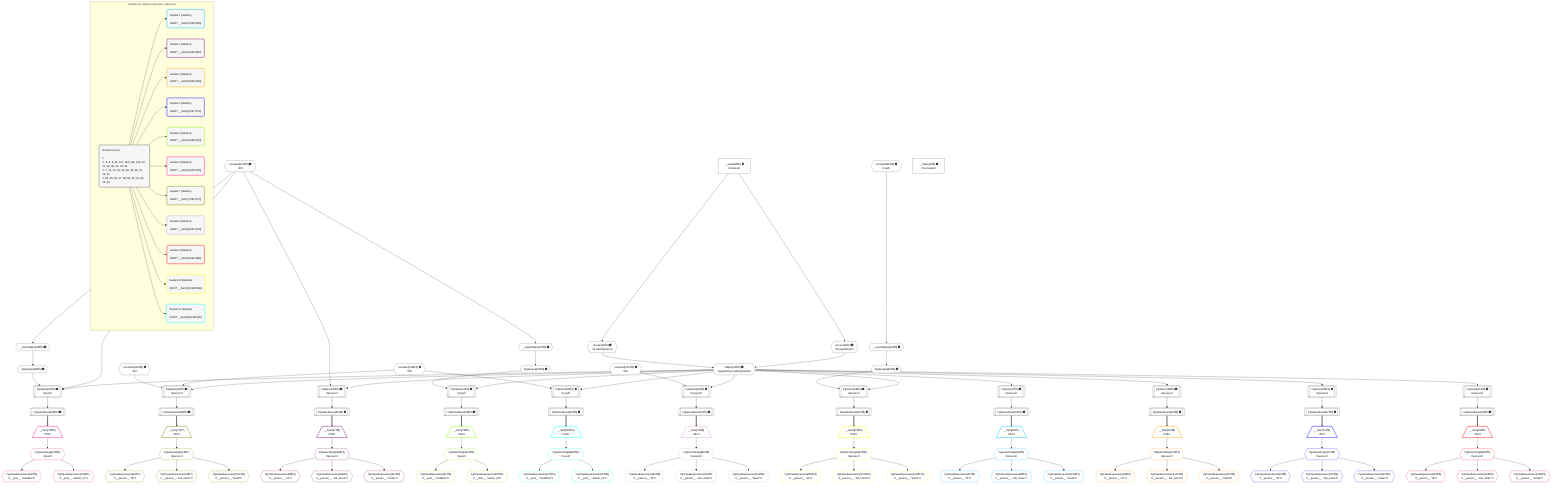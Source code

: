 %%{init: {'themeVariables': { 'fontSize': '12px'}}}%%
graph TD
    classDef path fill:#eee,stroke:#000,color:#000
    classDef plan fill:#fff,stroke-width:1px,color:#000
    classDef itemplan fill:#fff,stroke-width:2px,color:#000
    classDef unbatchedplan fill:#dff,stroke-width:1px,color:#000
    classDef sideeffectplan fill:#fcc,stroke-width:2px,color:#000
    classDef bucket fill:#f6f6f6,color:#000,stroke-width:2px,text-align:left

    subgraph "Buckets for queries/v4/simple-collections"
    Bucket0("Bucket 0 (root)<br /><br />1: <br />ᐳ: 6, 8, 9, 45, 117, 118, 119, 120, 10, 22, 26, 28, 32, 44, 48<br />2: 7, 12, 15, 19, 24, 30, 35, 38, 41, 46, 51<br />3: 54, 55, 56, 57, 58, 59, 60, 61, 62, 63, 64"):::bucket
    Bucket1("Bucket 1 (listItem)<br /><br />ROOT __Item{1}ᐸ54ᐳ[65]"):::bucket
    Bucket2("Bucket 2 (listItem)<br /><br />ROOT __Item{2}ᐸ55ᐳ[67]"):::bucket
    Bucket3("Bucket 3 (listItem)<br /><br />ROOT __Item{3}ᐸ56ᐳ[69]"):::bucket
    Bucket4("Bucket 4 (listItem)<br /><br />ROOT __Item{4}ᐸ57ᐳ[71]"):::bucket
    Bucket5("Bucket 5 (listItem)<br /><br />ROOT __Item{5}ᐸ58ᐳ[73]"):::bucket
    Bucket6("Bucket 6 (listItem)<br /><br />ROOT __Item{6}ᐸ59ᐳ[75]"):::bucket
    Bucket7("Bucket 7 (listItem)<br /><br />ROOT __Item{7}ᐸ60ᐳ[77]"):::bucket
    Bucket8("Bucket 8 (listItem)<br /><br />ROOT __Item{8}ᐸ61ᐳ[79]"):::bucket
    Bucket9("Bucket 9 (listItem)<br /><br />ROOT __Item{9}ᐸ62ᐳ[81]"):::bucket
    Bucket10("Bucket 10 (listItem)<br /><br />ROOT __Item{10}ᐸ63ᐳ[83]"):::bucket
    Bucket11("Bucket 11 (listItem)<br /><br />ROOT __Item{11}ᐸ64ᐳ[85]"):::bucket
    end
    Bucket0 --> Bucket1 & Bucket2 & Bucket3 & Bucket4 & Bucket5 & Bucket6 & Bucket7 & Bucket8 & Bucket9 & Bucket10 & Bucket11

    %% plan dependencies
    PgSelect30[["PgSelect[30∈0] ➊<br />ᐸpostᐳ"]]:::plan
    Object10{{"Object[10∈0] ➊<br />ᐸ{pgSettings,withPgClient}ᐳ"}}:::plan
    Constant117{{"Constant[117∈0] ➊<br />ᐸ2ᐳ"}}:::plan
    ApplyInput32{{"ApplyInput[32∈0] ➊"}}:::plan
    Object10 & Constant117 & ApplyInput32 --> PgSelect30
    PgSelect35[["PgSelect[35∈0] ➊<br />ᐸpersonᐳ"]]:::plan
    Constant118{{"Constant[118∈0] ➊<br />ᐸ3ᐳ"}}:::plan
    Constant119{{"Constant[119∈0] ➊<br />ᐸ1ᐳ"}}:::plan
    Object10 & Constant118 & Constant119 --> PgSelect35
    Access8{{"Access[8∈0] ➊<br />ᐸ2.pgSettingsᐳ"}}:::plan
    Access9{{"Access[9∈0] ➊<br />ᐸ2.withPgClientᐳ"}}:::plan
    Access8 & Access9 --> Object10
    PgSelect12[["PgSelect[12∈0] ➊<br />ᐸpersonᐳ"]]:::plan
    Object10 & Constant117 --> PgSelect12
    __InputObject22{{"__InputObject[22∈0] ➊"}}:::plan
    Constant117 --> __InputObject22
    PgSelect24[["PgSelect[24∈0] ➊<br />ᐸpostᐳ"]]:::plan
    ApplyInput26{{"ApplyInput[26∈0] ➊"}}:::plan
    Object10 & ApplyInput26 --> PgSelect24
    __InputObject28{{"__InputObject[28∈0] ➊"}}:::plan
    Constant117 --> __InputObject28
    PgSelect38[["PgSelect[38∈0] ➊<br />ᐸpersonᐳ"]]:::plan
    Constant120{{"Constant[120∈0] ➊<br />ᐸ0ᐳ"}}:::plan
    Object10 & Constant120 --> PgSelect38
    __InputObject44{{"__InputObject[44∈0] ➊"}}:::plan
    Constant45{{"Constant[45∈0] ➊<br />ᐸnullᐳ"}}:::plan
    Constant45 --> __InputObject44
    PgSelect46[["PgSelect[46∈0] ➊<br />ᐸpersonᐳ"]]:::plan
    ApplyInput48{{"ApplyInput[48∈0] ➊"}}:::plan
    Object10 & ApplyInput48 --> PgSelect46
    PgSelect51[["PgSelect[51∈0] ➊<br />ᐸpostᐳ"]]:::plan
    Object10 & Constant118 --> PgSelect51
    PgSelect7[["PgSelect[7∈0] ➊<br />ᐸpersonᐳ"]]:::plan
    Object10 --> PgSelect7
    __Value2["__Value[2∈0] ➊<br />ᐸcontextᐳ"]:::plan
    __Value2 --> Access8
    __Value2 --> Access9
    PgSelect15[["PgSelect[15∈0] ➊<br />ᐸpersonᐳ"]]:::plan
    Object10 --> PgSelect15
    PgSelect19[["PgSelect[19∈0] ➊<br />ᐸpersonᐳ"]]:::plan
    Object10 --> PgSelect19
    __InputObject22 --> ApplyInput26
    __InputObject28 --> ApplyInput32
    PgSelect41[["PgSelect[41∈0] ➊<br />ᐸpersonᐳ"]]:::plan
    Object10 --> PgSelect41
    __InputObject44 --> ApplyInput48
    PgSelectRows54[["PgSelectRows[54∈0] ➊"]]:::plan
    PgSelect7 --> PgSelectRows54
    PgSelectRows55[["PgSelectRows[55∈0] ➊"]]:::plan
    PgSelect12 --> PgSelectRows55
    PgSelectRows56[["PgSelectRows[56∈0] ➊"]]:::plan
    PgSelect15 --> PgSelectRows56
    PgSelectRows57[["PgSelectRows[57∈0] ➊"]]:::plan
    PgSelect19 --> PgSelectRows57
    PgSelectRows58[["PgSelectRows[58∈0] ➊"]]:::plan
    PgSelect24 --> PgSelectRows58
    PgSelectRows59[["PgSelectRows[59∈0] ➊"]]:::plan
    PgSelect30 --> PgSelectRows59
    PgSelectRows60[["PgSelectRows[60∈0] ➊"]]:::plan
    PgSelect35 --> PgSelectRows60
    PgSelectRows61[["PgSelectRows[61∈0] ➊"]]:::plan
    PgSelect38 --> PgSelectRows61
    PgSelectRows62[["PgSelectRows[62∈0] ➊"]]:::plan
    PgSelect41 --> PgSelectRows62
    PgSelectRows63[["PgSelectRows[63∈0] ➊"]]:::plan
    PgSelect46 --> PgSelectRows63
    PgSelectRows64[["PgSelectRows[64∈0] ➊"]]:::plan
    PgSelect51 --> PgSelectRows64
    __Value4["__Value[4∈0] ➊<br />ᐸrootValueᐳ"]:::plan
    __Item65[/"__Item[65∈1]<br />ᐸ54ᐳ"\]:::itemplan
    PgSelectRows54 ==> __Item65
    PgSelectSingle66{{"PgSelectSingle[66∈1]<br />ᐸpersonᐳ"}}:::plan
    __Item65 --> PgSelectSingle66
    PgClassExpression87{{"PgClassExpression[87∈1]<br />ᐸ__person__.”id”ᐳ"}}:::plan
    PgSelectSingle66 --> PgClassExpression87
    PgClassExpression98{{"PgClassExpression[98∈1]<br />ᐸ__person__...full_name”ᐳ"}}:::plan
    PgSelectSingle66 --> PgClassExpression98
    PgClassExpression109{{"PgClassExpression[109∈1]<br />ᐸ__person__.”email”ᐳ"}}:::plan
    PgSelectSingle66 --> PgClassExpression109
    __Item67[/"__Item[67∈2]<br />ᐸ55ᐳ"\]:::itemplan
    PgSelectRows55 ==> __Item67
    PgSelectSingle68{{"PgSelectSingle[68∈2]<br />ᐸpersonᐳ"}}:::plan
    __Item67 --> PgSelectSingle68
    PgClassExpression88{{"PgClassExpression[88∈2]<br />ᐸ__person__.”id”ᐳ"}}:::plan
    PgSelectSingle68 --> PgClassExpression88
    PgClassExpression99{{"PgClassExpression[99∈2]<br />ᐸ__person__...full_name”ᐳ"}}:::plan
    PgSelectSingle68 --> PgClassExpression99
    PgClassExpression110{{"PgClassExpression[110∈2]<br />ᐸ__person__.”email”ᐳ"}}:::plan
    PgSelectSingle68 --> PgClassExpression110
    __Item69[/"__Item[69∈3]<br />ᐸ56ᐳ"\]:::itemplan
    PgSelectRows56 ==> __Item69
    PgSelectSingle70{{"PgSelectSingle[70∈3]<br />ᐸpersonᐳ"}}:::plan
    __Item69 --> PgSelectSingle70
    PgClassExpression89{{"PgClassExpression[89∈3]<br />ᐸ__person__.”id”ᐳ"}}:::plan
    PgSelectSingle70 --> PgClassExpression89
    PgClassExpression100{{"PgClassExpression[100∈3]<br />ᐸ__person__...full_name”ᐳ"}}:::plan
    PgSelectSingle70 --> PgClassExpression100
    PgClassExpression111{{"PgClassExpression[111∈3]<br />ᐸ__person__.”email”ᐳ"}}:::plan
    PgSelectSingle70 --> PgClassExpression111
    __Item71[/"__Item[71∈4]<br />ᐸ57ᐳ"\]:::itemplan
    PgSelectRows57 ==> __Item71
    PgSelectSingle72{{"PgSelectSingle[72∈4]<br />ᐸpersonᐳ"}}:::plan
    __Item71 --> PgSelectSingle72
    PgClassExpression90{{"PgClassExpression[90∈4]<br />ᐸ__person__.”id”ᐳ"}}:::plan
    PgSelectSingle72 --> PgClassExpression90
    PgClassExpression101{{"PgClassExpression[101∈4]<br />ᐸ__person__...full_name”ᐳ"}}:::plan
    PgSelectSingle72 --> PgClassExpression101
    PgClassExpression112{{"PgClassExpression[112∈4]<br />ᐸ__person__.”email”ᐳ"}}:::plan
    PgSelectSingle72 --> PgClassExpression112
    __Item73[/"__Item[73∈5]<br />ᐸ58ᐳ"\]:::itemplan
    PgSelectRows58 ==> __Item73
    PgSelectSingle74{{"PgSelectSingle[74∈5]<br />ᐸpostᐳ"}}:::plan
    __Item73 --> PgSelectSingle74
    PgClassExpression91{{"PgClassExpression[91∈5]<br />ᐸ__post__.”headline”ᐳ"}}:::plan
    PgSelectSingle74 --> PgClassExpression91
    PgClassExpression102{{"PgClassExpression[102∈5]<br />ᐸ__post__.”author_id”ᐳ"}}:::plan
    PgSelectSingle74 --> PgClassExpression102
    __Item75[/"__Item[75∈6]<br />ᐸ59ᐳ"\]:::itemplan
    PgSelectRows59 ==> __Item75
    PgSelectSingle76{{"PgSelectSingle[76∈6]<br />ᐸpostᐳ"}}:::plan
    __Item75 --> PgSelectSingle76
    PgClassExpression92{{"PgClassExpression[92∈6]<br />ᐸ__post__.”headline”ᐳ"}}:::plan
    PgSelectSingle76 --> PgClassExpression92
    PgClassExpression103{{"PgClassExpression[103∈6]<br />ᐸ__post__.”author_id”ᐳ"}}:::plan
    PgSelectSingle76 --> PgClassExpression103
    __Item77[/"__Item[77∈7]<br />ᐸ60ᐳ"\]:::itemplan
    PgSelectRows60 ==> __Item77
    PgSelectSingle78{{"PgSelectSingle[78∈7]<br />ᐸpersonᐳ"}}:::plan
    __Item77 --> PgSelectSingle78
    PgClassExpression93{{"PgClassExpression[93∈7]<br />ᐸ__person__.”id”ᐳ"}}:::plan
    PgSelectSingle78 --> PgClassExpression93
    PgClassExpression104{{"PgClassExpression[104∈7]<br />ᐸ__person__...full_name”ᐳ"}}:::plan
    PgSelectSingle78 --> PgClassExpression104
    PgClassExpression113{{"PgClassExpression[113∈7]<br />ᐸ__person__.”email”ᐳ"}}:::plan
    PgSelectSingle78 --> PgClassExpression113
    __Item79[/"__Item[79∈8]<br />ᐸ61ᐳ"\]:::itemplan
    PgSelectRows61 ==> __Item79
    PgSelectSingle80{{"PgSelectSingle[80∈8]<br />ᐸpersonᐳ"}}:::plan
    __Item79 --> PgSelectSingle80
    PgClassExpression94{{"PgClassExpression[94∈8]<br />ᐸ__person__.”id”ᐳ"}}:::plan
    PgSelectSingle80 --> PgClassExpression94
    PgClassExpression105{{"PgClassExpression[105∈8]<br />ᐸ__person__...full_name”ᐳ"}}:::plan
    PgSelectSingle80 --> PgClassExpression105
    PgClassExpression114{{"PgClassExpression[114∈8]<br />ᐸ__person__.”email”ᐳ"}}:::plan
    PgSelectSingle80 --> PgClassExpression114
    __Item81[/"__Item[81∈9]<br />ᐸ62ᐳ"\]:::itemplan
    PgSelectRows62 ==> __Item81
    PgSelectSingle82{{"PgSelectSingle[82∈9]<br />ᐸpersonᐳ"}}:::plan
    __Item81 --> PgSelectSingle82
    PgClassExpression95{{"PgClassExpression[95∈9]<br />ᐸ__person__.”id”ᐳ"}}:::plan
    PgSelectSingle82 --> PgClassExpression95
    PgClassExpression106{{"PgClassExpression[106∈9]<br />ᐸ__person__...full_name”ᐳ"}}:::plan
    PgSelectSingle82 --> PgClassExpression106
    PgClassExpression115{{"PgClassExpression[115∈9]<br />ᐸ__person__.”email”ᐳ"}}:::plan
    PgSelectSingle82 --> PgClassExpression115
    __Item83[/"__Item[83∈10]<br />ᐸ63ᐳ"\]:::itemplan
    PgSelectRows63 ==> __Item83
    PgSelectSingle84{{"PgSelectSingle[84∈10]<br />ᐸpersonᐳ"}}:::plan
    __Item83 --> PgSelectSingle84
    PgClassExpression96{{"PgClassExpression[96∈10]<br />ᐸ__person__.”id”ᐳ"}}:::plan
    PgSelectSingle84 --> PgClassExpression96
    PgClassExpression107{{"PgClassExpression[107∈10]<br />ᐸ__person__...full_name”ᐳ"}}:::plan
    PgSelectSingle84 --> PgClassExpression107
    PgClassExpression116{{"PgClassExpression[116∈10]<br />ᐸ__person__.”email”ᐳ"}}:::plan
    PgSelectSingle84 --> PgClassExpression116
    __Item85[/"__Item[85∈11]<br />ᐸ64ᐳ"\]:::itemplan
    PgSelectRows64 ==> __Item85
    PgSelectSingle86{{"PgSelectSingle[86∈11]<br />ᐸpostᐳ"}}:::plan
    __Item85 --> PgSelectSingle86
    PgClassExpression97{{"PgClassExpression[97∈11]<br />ᐸ__post__.”headline”ᐳ"}}:::plan
    PgSelectSingle86 --> PgClassExpression97
    PgClassExpression108{{"PgClassExpression[108∈11]<br />ᐸ__post__.”author_id”ᐳ"}}:::plan
    PgSelectSingle86 --> PgClassExpression108

    %% define steps
    classDef bucket0 stroke:#696969
    class Bucket0,__Value2,__Value4,PgSelect7,Access8,Access9,Object10,PgSelect12,PgSelect15,PgSelect19,__InputObject22,PgSelect24,ApplyInput26,__InputObject28,PgSelect30,ApplyInput32,PgSelect35,PgSelect38,PgSelect41,__InputObject44,Constant45,PgSelect46,ApplyInput48,PgSelect51,PgSelectRows54,PgSelectRows55,PgSelectRows56,PgSelectRows57,PgSelectRows58,PgSelectRows59,PgSelectRows60,PgSelectRows61,PgSelectRows62,PgSelectRows63,PgSelectRows64,Constant117,Constant118,Constant119,Constant120 bucket0
    classDef bucket1 stroke:#00bfff
    class Bucket1,__Item65,PgSelectSingle66,PgClassExpression87,PgClassExpression98,PgClassExpression109 bucket1
    classDef bucket2 stroke:#7f007f
    class Bucket2,__Item67,PgSelectSingle68,PgClassExpression88,PgClassExpression99,PgClassExpression110 bucket2
    classDef bucket3 stroke:#ffa500
    class Bucket3,__Item69,PgSelectSingle70,PgClassExpression89,PgClassExpression100,PgClassExpression111 bucket3
    classDef bucket4 stroke:#0000ff
    class Bucket4,__Item71,PgSelectSingle72,PgClassExpression90,PgClassExpression101,PgClassExpression112 bucket4
    classDef bucket5 stroke:#7fff00
    class Bucket5,__Item73,PgSelectSingle74,PgClassExpression91,PgClassExpression102 bucket5
    classDef bucket6 stroke:#ff1493
    class Bucket6,__Item75,PgSelectSingle76,PgClassExpression92,PgClassExpression103 bucket6
    classDef bucket7 stroke:#808000
    class Bucket7,__Item77,PgSelectSingle78,PgClassExpression93,PgClassExpression104,PgClassExpression113 bucket7
    classDef bucket8 stroke:#dda0dd
    class Bucket8,__Item79,PgSelectSingle80,PgClassExpression94,PgClassExpression105,PgClassExpression114 bucket8
    classDef bucket9 stroke:#ff0000
    class Bucket9,__Item81,PgSelectSingle82,PgClassExpression95,PgClassExpression106,PgClassExpression115 bucket9
    classDef bucket10 stroke:#ffff00
    class Bucket10,__Item83,PgSelectSingle84,PgClassExpression96,PgClassExpression107,PgClassExpression116 bucket10
    classDef bucket11 stroke:#00ffff
    class Bucket11,__Item85,PgSelectSingle86,PgClassExpression97,PgClassExpression108 bucket11